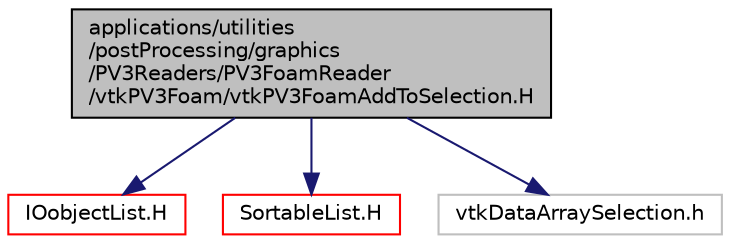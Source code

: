 digraph "applications/utilities/postProcessing/graphics/PV3Readers/PV3FoamReader/vtkPV3Foam/vtkPV3FoamAddToSelection.H"
{
  bgcolor="transparent";
  edge [fontname="Helvetica",fontsize="10",labelfontname="Helvetica",labelfontsize="10"];
  node [fontname="Helvetica",fontsize="10",shape=record];
  Node1 [label="applications/utilities\l/postProcessing/graphics\l/PV3Readers/PV3FoamReader\l/vtkPV3Foam/vtkPV3FoamAddToSelection.H",height=0.2,width=0.4,color="black", fillcolor="grey75", style="filled", fontcolor="black"];
  Node1 -> Node2 [color="midnightblue",fontsize="10",style="solid",fontname="Helvetica"];
  Node2 [label="IOobjectList.H",height=0.2,width=0.4,color="red",URL="$a08081.html"];
  Node1 -> Node3 [color="midnightblue",fontsize="10",style="solid",fontname="Helvetica"];
  Node3 [label="SortableList.H",height=0.2,width=0.4,color="red",URL="$a07984.html"];
  Node1 -> Node4 [color="midnightblue",fontsize="10",style="solid",fontname="Helvetica"];
  Node4 [label="vtkDataArraySelection.h",height=0.2,width=0.4,color="grey75"];
}
